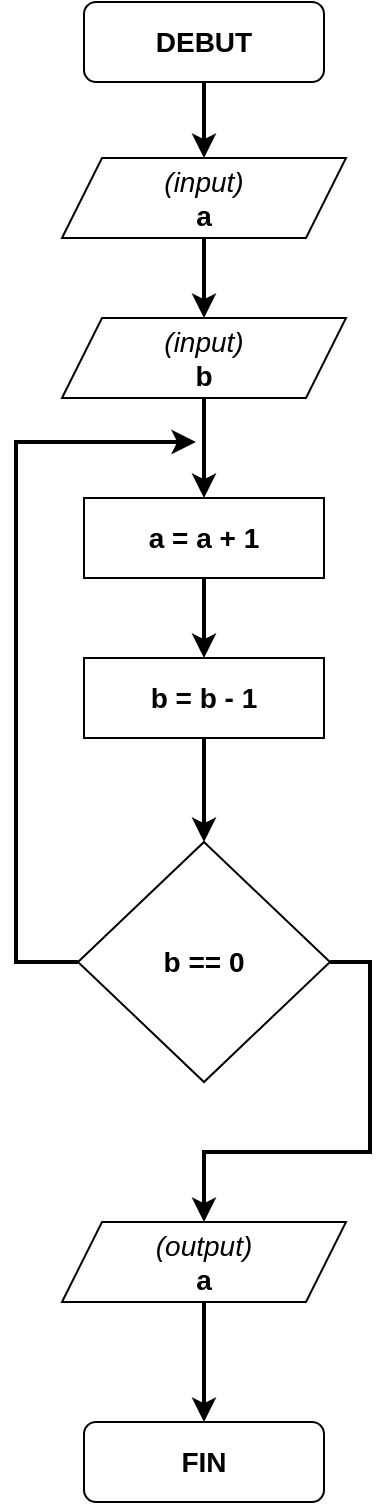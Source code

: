 <mxfile version="20.3.0" type="device"><diagram id="On9HLlWmI94PdlACpeim" name="Page-1"><mxGraphModel dx="1102" dy="685" grid="1" gridSize="10" guides="1" tooltips="1" connect="1" arrows="1" fold="1" page="1" pageScale="1" pageWidth="827" pageHeight="1169" math="0" shadow="0"><root><mxCell id="0"/><mxCell id="1" parent="0"/><mxCell id="TpH25w0BNQmRe8tOZaOn-8" style="edgeStyle=orthogonalEdgeStyle;rounded=0;orthogonalLoop=1;jettySize=auto;html=1;exitX=0.5;exitY=1;exitDx=0;exitDy=0;entryX=0.5;entryY=0;entryDx=0;entryDy=0;fontSize=14;strokeWidth=2;" edge="1" parent="1" source="BPBptPWSnsS1Kzrjjezt-1" target="BPBptPWSnsS1Kzrjjezt-3"><mxGeometry relative="1" as="geometry"/></mxCell><mxCell id="BPBptPWSnsS1Kzrjjezt-1" value="&lt;font style=&quot;font-size: 14px;&quot;&gt;&lt;b&gt;DEBUT&lt;/b&gt;&lt;/font&gt;" style="rounded=1;whiteSpace=wrap;html=1;" parent="1" vertex="1"><mxGeometry x="354" y="40" width="120" height="40" as="geometry"/></mxCell><mxCell id="BPBptPWSnsS1Kzrjjezt-2" value="&lt;font style=&quot;font-size: 14px;&quot;&gt;&lt;b&gt;FIN&lt;/b&gt;&lt;/font&gt;" style="rounded=1;whiteSpace=wrap;html=1;" parent="1" vertex="1"><mxGeometry x="354" y="750" width="120" height="40" as="geometry"/></mxCell><mxCell id="TpH25w0BNQmRe8tOZaOn-9" style="edgeStyle=orthogonalEdgeStyle;rounded=0;orthogonalLoop=1;jettySize=auto;html=1;exitX=0.5;exitY=1;exitDx=0;exitDy=0;entryX=0.5;entryY=0;entryDx=0;entryDy=0;strokeWidth=2;fontSize=14;" edge="1" parent="1" source="BPBptPWSnsS1Kzrjjezt-3" target="TpH25w0BNQmRe8tOZaOn-2"><mxGeometry relative="1" as="geometry"/></mxCell><mxCell id="BPBptPWSnsS1Kzrjjezt-3" value="&lt;i&gt;(input)&lt;/i&gt;&lt;br&gt;&lt;b&gt;a&lt;/b&gt;" style="shape=parallelogram;perimeter=parallelogramPerimeter;whiteSpace=wrap;html=1;fixedSize=1;fontSize=14;" parent="1" vertex="1"><mxGeometry x="343" y="118" width="142" height="40" as="geometry"/></mxCell><mxCell id="TpH25w0BNQmRe8tOZaOn-10" style="edgeStyle=orthogonalEdgeStyle;rounded=0;orthogonalLoop=1;jettySize=auto;html=1;exitX=0.5;exitY=1;exitDx=0;exitDy=0;strokeWidth=2;fontSize=14;" edge="1" parent="1" source="TpH25w0BNQmRe8tOZaOn-2" target="TpH25w0BNQmRe8tOZaOn-3"><mxGeometry relative="1" as="geometry"/></mxCell><mxCell id="TpH25w0BNQmRe8tOZaOn-2" value="&lt;i&gt;(input)&lt;/i&gt;&lt;br&gt;&lt;b&gt;b&lt;/b&gt;" style="shape=parallelogram;perimeter=parallelogramPerimeter;whiteSpace=wrap;html=1;fixedSize=1;fontSize=14;" vertex="1" parent="1"><mxGeometry x="343" y="198" width="142" height="40" as="geometry"/></mxCell><mxCell id="TpH25w0BNQmRe8tOZaOn-11" style="edgeStyle=orthogonalEdgeStyle;rounded=0;orthogonalLoop=1;jettySize=auto;html=1;exitX=0.5;exitY=1;exitDx=0;exitDy=0;entryX=0.5;entryY=0;entryDx=0;entryDy=0;strokeWidth=2;fontSize=14;" edge="1" parent="1" source="TpH25w0BNQmRe8tOZaOn-3" target="TpH25w0BNQmRe8tOZaOn-4"><mxGeometry relative="1" as="geometry"/></mxCell><mxCell id="TpH25w0BNQmRe8tOZaOn-3" value="&lt;b&gt;a = a + 1&lt;/b&gt;" style="rounded=0;whiteSpace=wrap;html=1;fontSize=14;" vertex="1" parent="1"><mxGeometry x="354" y="288" width="120" height="40" as="geometry"/></mxCell><mxCell id="TpH25w0BNQmRe8tOZaOn-13" style="edgeStyle=orthogonalEdgeStyle;rounded=0;orthogonalLoop=1;jettySize=auto;html=1;exitX=0.5;exitY=1;exitDx=0;exitDy=0;entryX=0.5;entryY=0;entryDx=0;entryDy=0;strokeWidth=2;fontSize=14;" edge="1" parent="1" source="TpH25w0BNQmRe8tOZaOn-4" target="TpH25w0BNQmRe8tOZaOn-5"><mxGeometry relative="1" as="geometry"/></mxCell><mxCell id="TpH25w0BNQmRe8tOZaOn-4" value="&lt;b&gt;b = b - 1&lt;/b&gt;" style="rounded=0;whiteSpace=wrap;html=1;fontSize=14;" vertex="1" parent="1"><mxGeometry x="354" y="368" width="120" height="40" as="geometry"/></mxCell><mxCell id="TpH25w0BNQmRe8tOZaOn-14" style="edgeStyle=orthogonalEdgeStyle;rounded=0;orthogonalLoop=1;jettySize=auto;html=1;exitX=1;exitY=0.5;exitDx=0;exitDy=0;entryX=0.5;entryY=0;entryDx=0;entryDy=0;strokeWidth=2;fontSize=14;" edge="1" parent="1" source="TpH25w0BNQmRe8tOZaOn-5" target="TpH25w0BNQmRe8tOZaOn-6"><mxGeometry relative="1" as="geometry"/></mxCell><mxCell id="TpH25w0BNQmRe8tOZaOn-5" value="&lt;b&gt;b == 0&lt;/b&gt;" style="rhombus;whiteSpace=wrap;html=1;fontSize=14;" vertex="1" parent="1"><mxGeometry x="351" y="460" width="126" height="120" as="geometry"/></mxCell><mxCell id="TpH25w0BNQmRe8tOZaOn-15" style="edgeStyle=orthogonalEdgeStyle;rounded=0;orthogonalLoop=1;jettySize=auto;html=1;exitX=0.5;exitY=1;exitDx=0;exitDy=0;entryX=0.5;entryY=0;entryDx=0;entryDy=0;strokeWidth=2;fontSize=14;" edge="1" parent="1" source="TpH25w0BNQmRe8tOZaOn-6" target="BPBptPWSnsS1Kzrjjezt-2"><mxGeometry relative="1" as="geometry"/></mxCell><mxCell id="TpH25w0BNQmRe8tOZaOn-6" value="&lt;i&gt;(output)&lt;/i&gt;&lt;br&gt;&lt;b&gt;a&lt;/b&gt;" style="shape=parallelogram;perimeter=parallelogramPerimeter;whiteSpace=wrap;html=1;fixedSize=1;fontSize=14;" vertex="1" parent="1"><mxGeometry x="343" y="650" width="142" height="40" as="geometry"/></mxCell><mxCell id="TpH25w0BNQmRe8tOZaOn-17" value="" style="endArrow=classic;html=1;rounded=0;strokeWidth=2;fontSize=14;exitX=0;exitY=0.5;exitDx=0;exitDy=0;" edge="1" parent="1" source="TpH25w0BNQmRe8tOZaOn-5"><mxGeometry width="50" height="50" relative="1" as="geometry"><mxPoint x="390" y="350" as="sourcePoint"/><mxPoint x="410" y="260" as="targetPoint"/><Array as="points"><mxPoint x="320" y="520"/><mxPoint x="320" y="260"/></Array></mxGeometry></mxCell></root></mxGraphModel></diagram></mxfile>